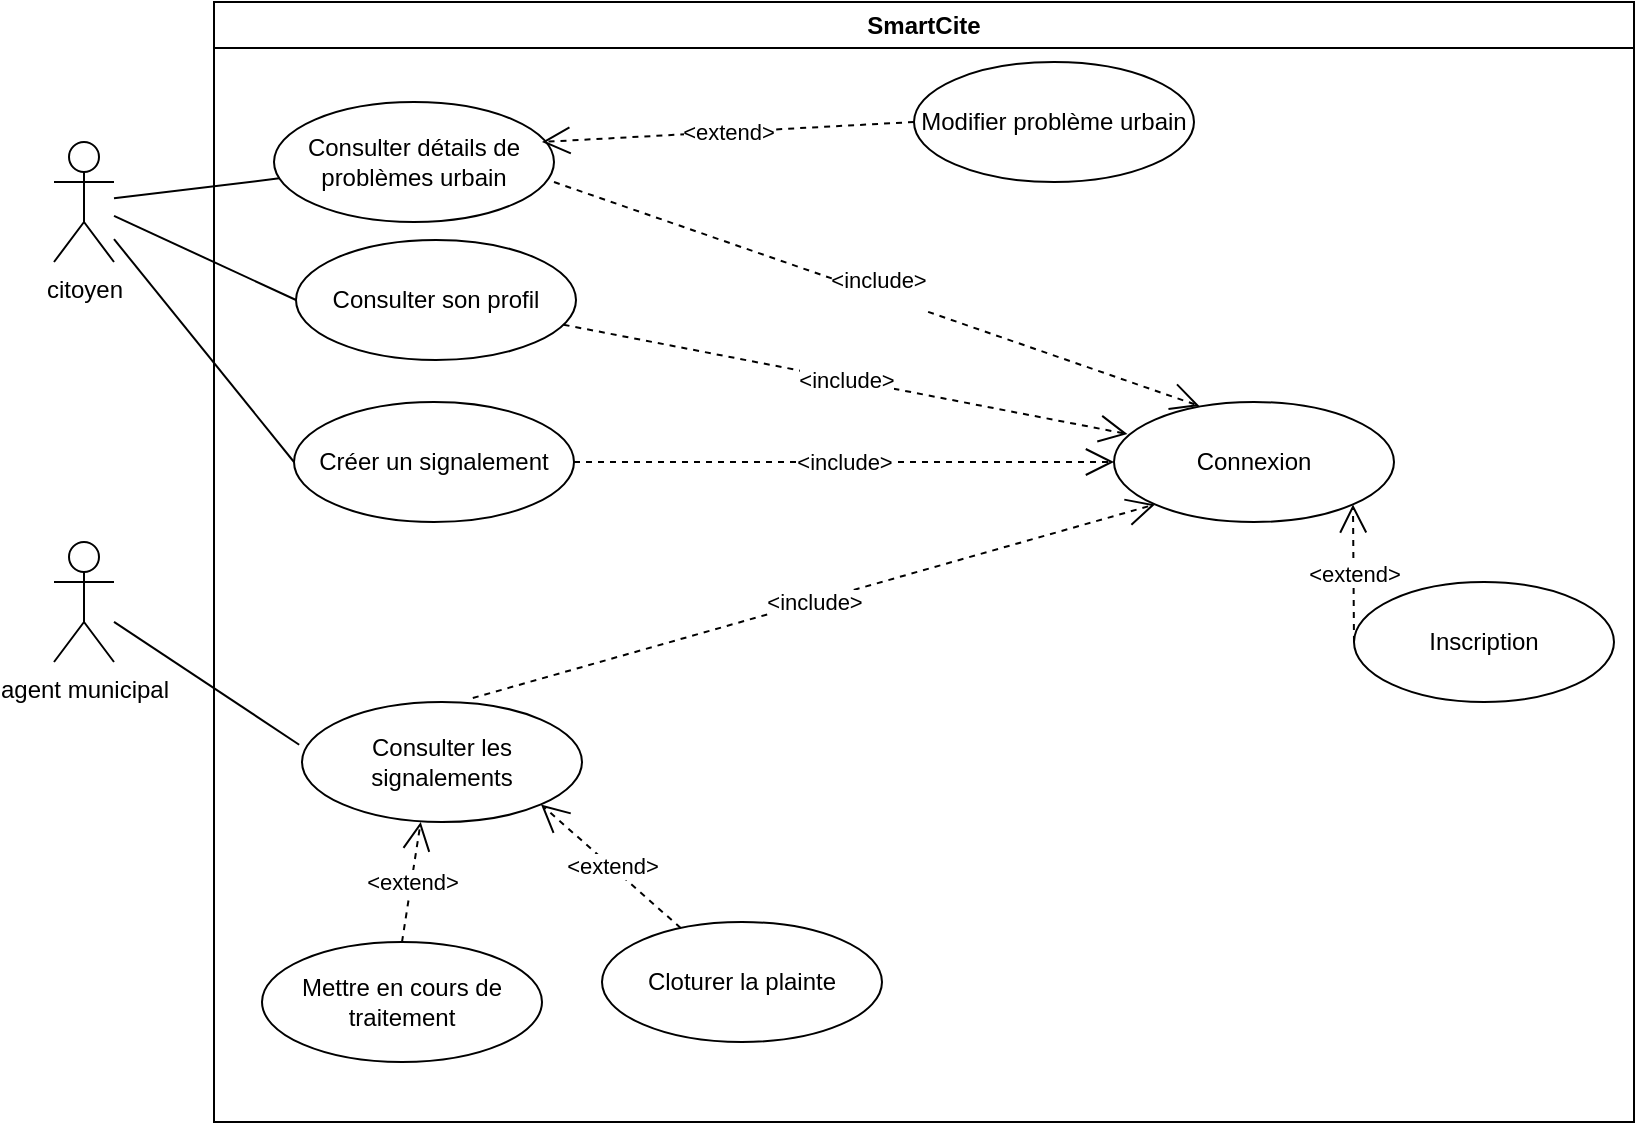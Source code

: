 <mxfile version="27.0.9">
  <diagram name="Page-1" id="XnHImOSnmTUTyuYHLlI6">
    <mxGraphModel dx="1025" dy="1633" grid="1" gridSize="10" guides="1" tooltips="1" connect="1" arrows="1" fold="1" page="1" pageScale="1" pageWidth="827" pageHeight="1169" math="0" shadow="0">
      <root>
        <mxCell id="0" />
        <mxCell id="1" parent="0" />
        <mxCell id="x2JVcxiwN9VGTN7cAI9j-1" value="SmartCite" style="swimlane;whiteSpace=wrap;html=1;" parent="1" vertex="1">
          <mxGeometry x="220" y="-430" width="710" height="560" as="geometry" />
        </mxCell>
        <mxCell id="x2JVcxiwN9VGTN7cAI9j-14" value="Connexion" style="ellipse;whiteSpace=wrap;html=1;" parent="x2JVcxiwN9VGTN7cAI9j-1" vertex="1">
          <mxGeometry x="450" y="200" width="140" height="60" as="geometry" />
        </mxCell>
        <mxCell id="x2JVcxiwN9VGTN7cAI9j-16" value="Inscription" style="ellipse;whiteSpace=wrap;html=1;" parent="x2JVcxiwN9VGTN7cAI9j-1" vertex="1">
          <mxGeometry x="570" y="290" width="130" height="60" as="geometry" />
        </mxCell>
        <mxCell id="x2JVcxiwN9VGTN7cAI9j-17" value="Créer un signalement" style="ellipse;whiteSpace=wrap;html=1;" parent="x2JVcxiwN9VGTN7cAI9j-1" vertex="1">
          <mxGeometry x="40" y="200" width="140" height="60" as="geometry" />
        </mxCell>
        <mxCell id="x2JVcxiwN9VGTN7cAI9j-18" value="Consulter détails de problèmes urbain" style="ellipse;whiteSpace=wrap;html=1;" parent="x2JVcxiwN9VGTN7cAI9j-1" vertex="1">
          <mxGeometry x="30" y="50" width="140" height="60" as="geometry" />
        </mxCell>
        <mxCell id="x2JVcxiwN9VGTN7cAI9j-19" value="Modifier problème urbain" style="ellipse;whiteSpace=wrap;html=1;" parent="x2JVcxiwN9VGTN7cAI9j-1" vertex="1">
          <mxGeometry x="350" y="30" width="140" height="60" as="geometry" />
        </mxCell>
        <mxCell id="x2JVcxiwN9VGTN7cAI9j-20" value="Cloturer la plainte" style="ellipse;whiteSpace=wrap;html=1;" parent="x2JVcxiwN9VGTN7cAI9j-1" vertex="1">
          <mxGeometry x="194" y="460" width="140" height="60" as="geometry" />
        </mxCell>
        <mxCell id="x2JVcxiwN9VGTN7cAI9j-21" value="Consulter les signalements" style="ellipse;whiteSpace=wrap;html=1;" parent="x2JVcxiwN9VGTN7cAI9j-1" vertex="1">
          <mxGeometry x="44" y="350" width="140" height="60" as="geometry" />
        </mxCell>
        <mxCell id="x2JVcxiwN9VGTN7cAI9j-25" value="&amp;lt;&lt;span style=&quot;background-color: light-dark(#ffffff, var(--ge-dark-color, #121212)); color: light-dark(rgb(0, 0, 0), rgb(255, 255, 255));&quot;&gt;include&amp;gt;&lt;/span&gt;" style="endArrow=open;endSize=12;dashed=1;html=1;rounded=0;exitX=1;exitY=0.5;exitDx=0;exitDy=0;entryX=0;entryY=0.5;entryDx=0;entryDy=0;" parent="x2JVcxiwN9VGTN7cAI9j-1" source="x2JVcxiwN9VGTN7cAI9j-17" target="x2JVcxiwN9VGTN7cAI9j-14" edge="1">
          <mxGeometry width="160" relative="1" as="geometry">
            <mxPoint x="180" y="210" as="sourcePoint" />
            <mxPoint x="390" y="240" as="targetPoint" />
          </mxGeometry>
        </mxCell>
        <mxCell id="x2JVcxiwN9VGTN7cAI9j-26" value="&amp;lt;&lt;span style=&quot;background-color: light-dark(#ffffff, var(--ge-dark-color, #121212)); color: light-dark(rgb(0, 0, 0), rgb(255, 255, 255));&quot;&gt;include&amp;gt;&lt;/span&gt;" style="endArrow=open;endSize=12;dashed=1;html=1;rounded=0;entryX=0.048;entryY=0.267;entryDx=0;entryDy=0;entryPerimeter=0;" parent="x2JVcxiwN9VGTN7cAI9j-1" source="x2JVcxiwN9VGTN7cAI9j-65" target="x2JVcxiwN9VGTN7cAI9j-14" edge="1">
          <mxGeometry width="160" relative="1" as="geometry">
            <mxPoint x="110" y="170" as="sourcePoint" />
            <mxPoint x="310" y="130" as="targetPoint" />
          </mxGeometry>
        </mxCell>
        <mxCell id="x2JVcxiwN9VGTN7cAI9j-28" value="&amp;lt;&lt;span style=&quot;background-color: light-dark(#ffffff, var(--ge-dark-color, #121212)); color: light-dark(rgb(0, 0, 0), rgb(255, 255, 255));&quot;&gt;include&amp;gt;&lt;/span&gt;" style="endArrow=open;endSize=12;dashed=1;html=1;rounded=0;exitX=0.61;exitY=-0.033;exitDx=0;exitDy=0;entryX=0;entryY=1;entryDx=0;entryDy=0;exitPerimeter=0;" parent="x2JVcxiwN9VGTN7cAI9j-1" source="x2JVcxiwN9VGTN7cAI9j-21" target="x2JVcxiwN9VGTN7cAI9j-14" edge="1">
          <mxGeometry width="160" relative="1" as="geometry">
            <mxPoint x="180" y="240" as="sourcePoint" />
            <mxPoint x="380" y="200" as="targetPoint" />
          </mxGeometry>
        </mxCell>
        <mxCell id="x2JVcxiwN9VGTN7cAI9j-30" value="&amp;lt;&lt;span style=&quot;background-color: light-dark(#ffffff, var(--ge-dark-color, #121212)); color: light-dark(rgb(0, 0, 0), rgb(255, 255, 255));&quot;&gt;extend&amp;gt;&lt;/span&gt;" style="endArrow=open;endSize=12;dashed=1;html=1;rounded=0;exitX=0;exitY=0.5;exitDx=0;exitDy=0;entryX=0.957;entryY=0.333;entryDx=0;entryDy=0;entryPerimeter=0;" parent="x2JVcxiwN9VGTN7cAI9j-1" source="x2JVcxiwN9VGTN7cAI9j-19" target="x2JVcxiwN9VGTN7cAI9j-18" edge="1">
          <mxGeometry width="160" relative="1" as="geometry">
            <mxPoint x="120" y="44.5" as="sourcePoint" />
            <mxPoint x="423" y="115.5" as="targetPoint" />
          </mxGeometry>
        </mxCell>
        <mxCell id="x2JVcxiwN9VGTN7cAI9j-33" value="&amp;lt;&lt;span style=&quot;background-color: light-dark(#ffffff, var(--ge-dark-color, #121212)); color: light-dark(rgb(0, 0, 0), rgb(255, 255, 255));&quot;&gt;extend&amp;gt;&lt;/span&gt;" style="endArrow=open;endSize=12;dashed=1;html=1;rounded=0;exitX=0;exitY=0.5;exitDx=0;exitDy=0;entryX=1;entryY=1;entryDx=0;entryDy=0;" parent="x2JVcxiwN9VGTN7cAI9j-1" source="x2JVcxiwN9VGTN7cAI9j-16" target="x2JVcxiwN9VGTN7cAI9j-14" edge="1">
          <mxGeometry width="160" relative="1" as="geometry">
            <mxPoint x="560" y="140" as="sourcePoint" />
            <mxPoint x="499" y="179" as="targetPoint" />
          </mxGeometry>
        </mxCell>
        <mxCell id="x2JVcxiwN9VGTN7cAI9j-38" value="&amp;lt;&lt;span style=&quot;background-color: light-dark(#ffffff, var(--ge-dark-color, #121212)); color: light-dark(rgb(0, 0, 0), rgb(255, 255, 255));&quot;&gt;extend&amp;gt;&lt;/span&gt;" style="endArrow=open;endSize=12;dashed=1;html=1;rounded=0;entryX=1;entryY=1;entryDx=0;entryDy=0;" parent="x2JVcxiwN9VGTN7cAI9j-1" source="x2JVcxiwN9VGTN7cAI9j-20" target="x2JVcxiwN9VGTN7cAI9j-21" edge="1">
          <mxGeometry width="160" relative="1" as="geometry">
            <mxPoint x="310" y="420" as="sourcePoint" />
            <mxPoint x="168" y="430" as="targetPoint" />
          </mxGeometry>
        </mxCell>
        <mxCell id="x2JVcxiwN9VGTN7cAI9j-45" value="Mettre en cours de traitement" style="ellipse;whiteSpace=wrap;html=1;" parent="x2JVcxiwN9VGTN7cAI9j-1" vertex="1">
          <mxGeometry x="24" y="470" width="140" height="60" as="geometry" />
        </mxCell>
        <mxCell id="x2JVcxiwN9VGTN7cAI9j-46" value="&amp;lt;&lt;span style=&quot;background-color: light-dark(#ffffff, var(--ge-dark-color, #121212)); color: light-dark(rgb(0, 0, 0), rgb(255, 255, 255));&quot;&gt;extend&amp;gt;&lt;/span&gt;" style="endArrow=open;endSize=12;dashed=1;html=1;rounded=0;entryX=0.424;entryY=1;entryDx=0;entryDy=0;exitX=0.5;exitY=0;exitDx=0;exitDy=0;entryPerimeter=0;" parent="x2JVcxiwN9VGTN7cAI9j-1" source="x2JVcxiwN9VGTN7cAI9j-45" target="x2JVcxiwN9VGTN7cAI9j-21" edge="1">
          <mxGeometry width="160" relative="1" as="geometry">
            <mxPoint x="245" y="464" as="sourcePoint" />
            <mxPoint x="173" y="411" as="targetPoint" />
          </mxGeometry>
        </mxCell>
        <mxCell id="x2JVcxiwN9VGTN7cAI9j-66" value="&#xa;&lt;span style=&quot;color: rgb(0, 0, 0); font-family: Helvetica; font-size: 11px; font-style: normal; font-variant-ligatures: normal; font-variant-caps: normal; font-weight: 400; letter-spacing: normal; orphans: 2; text-align: center; text-indent: 0px; text-transform: none; widows: 2; word-spacing: 0px; -webkit-text-stroke-width: 0px; white-space: nowrap; background-color: rgb(255, 255, 255); text-decoration-thickness: initial; text-decoration-style: initial; text-decoration-color: initial; display: inline !important; float: none;&quot;&gt;&amp;lt;&lt;/span&gt;&lt;span style=&quot;forced-color-adjust: none; color: light-dark(rgb(0, 0, 0), rgb(255, 255, 255)); font-family: Helvetica; font-size: 11px; font-style: normal; font-variant-ligatures: normal; font-variant-caps: normal; font-weight: 400; letter-spacing: normal; orphans: 2; text-align: center; text-indent: 0px; text-transform: none; widows: 2; word-spacing: 0px; -webkit-text-stroke-width: 0px; white-space: nowrap; background-color: rgb(255, 255, 255); text-decoration-thickness: initial; text-decoration-style: initial; text-decoration-color: initial;&quot;&gt;include&amp;gt;&lt;/span&gt;&#xa;&#xa;" style="endArrow=open;endSize=12;dashed=1;html=1;rounded=0;exitX=1;exitY=0.667;exitDx=0;exitDy=0;entryX=0.305;entryY=0.033;entryDx=0;entryDy=0;entryPerimeter=0;exitPerimeter=0;" parent="x2JVcxiwN9VGTN7cAI9j-1" source="x2JVcxiwN9VGTN7cAI9j-18" target="x2JVcxiwN9VGTN7cAI9j-14" edge="1">
          <mxGeometry width="160" relative="1" as="geometry">
            <mxPoint x="287" y="-321" as="sourcePoint" />
            <mxPoint x="620" y="-210" as="targetPoint" />
          </mxGeometry>
        </mxCell>
        <mxCell id="x2JVcxiwN9VGTN7cAI9j-65" value="Consulter son profil" style="ellipse;whiteSpace=wrap;html=1;" parent="x2JVcxiwN9VGTN7cAI9j-1" vertex="1">
          <mxGeometry x="41" y="119" width="140" height="60" as="geometry" />
        </mxCell>
        <mxCell id="x2JVcxiwN9VGTN7cAI9j-10" value="citoyen&lt;div&gt;&lt;br&gt;&lt;/div&gt;" style="shape=umlActor;verticalLabelPosition=bottom;verticalAlign=top;html=1;outlineConnect=0;" parent="1" vertex="1">
          <mxGeometry x="140" y="-360" width="30" height="60" as="geometry" />
        </mxCell>
        <mxCell id="x2JVcxiwN9VGTN7cAI9j-12" value="agent municipal" style="shape=umlActor;verticalLabelPosition=bottom;verticalAlign=top;html=1;outlineConnect=0;" parent="1" vertex="1">
          <mxGeometry x="140" y="-160" width="30" height="60" as="geometry" />
        </mxCell>
        <mxCell id="x2JVcxiwN9VGTN7cAI9j-23" value="" style="endArrow=none;html=1;rounded=0;entryX=0;entryY=0.5;entryDx=0;entryDy=0;" parent="1" source="x2JVcxiwN9VGTN7cAI9j-10" target="x2JVcxiwN9VGTN7cAI9j-17" edge="1">
          <mxGeometry width="50" height="50" relative="1" as="geometry">
            <mxPoint x="190" y="-330" as="sourcePoint" />
            <mxPoint x="240" y="-380" as="targetPoint" />
          </mxGeometry>
        </mxCell>
        <mxCell id="x2JVcxiwN9VGTN7cAI9j-24" value="" style="endArrow=none;html=1;rounded=0;" parent="1" source="x2JVcxiwN9VGTN7cAI9j-10" target="x2JVcxiwN9VGTN7cAI9j-18" edge="1">
          <mxGeometry width="50" height="50" relative="1" as="geometry">
            <mxPoint x="210" y="-380" as="sourcePoint" />
            <mxPoint x="260" y="-430" as="targetPoint" />
          </mxGeometry>
        </mxCell>
        <mxCell id="x2JVcxiwN9VGTN7cAI9j-37" value="" style="endArrow=none;html=1;rounded=0;entryX=-0.01;entryY=0.356;entryDx=0;entryDy=0;entryPerimeter=0;" parent="1" source="x2JVcxiwN9VGTN7cAI9j-12" target="x2JVcxiwN9VGTN7cAI9j-21" edge="1">
          <mxGeometry width="50" height="50" relative="1" as="geometry">
            <mxPoint x="190" y="-70" as="sourcePoint" />
            <mxPoint x="240" y="-120" as="targetPoint" />
          </mxGeometry>
        </mxCell>
        <mxCell id="cb4Q7J2UF9NmbVAmT0X2-3" value="" style="endArrow=none;html=1;rounded=0;entryX=0;entryY=0.5;entryDx=0;entryDy=0;" edge="1" parent="1" source="x2JVcxiwN9VGTN7cAI9j-10" target="x2JVcxiwN9VGTN7cAI9j-65">
          <mxGeometry width="50" height="50" relative="1" as="geometry">
            <mxPoint x="267.333" y="-280" as="sourcePoint" />
            <mxPoint x="264" y="-220" as="targetPoint" />
          </mxGeometry>
        </mxCell>
      </root>
    </mxGraphModel>
  </diagram>
</mxfile>
